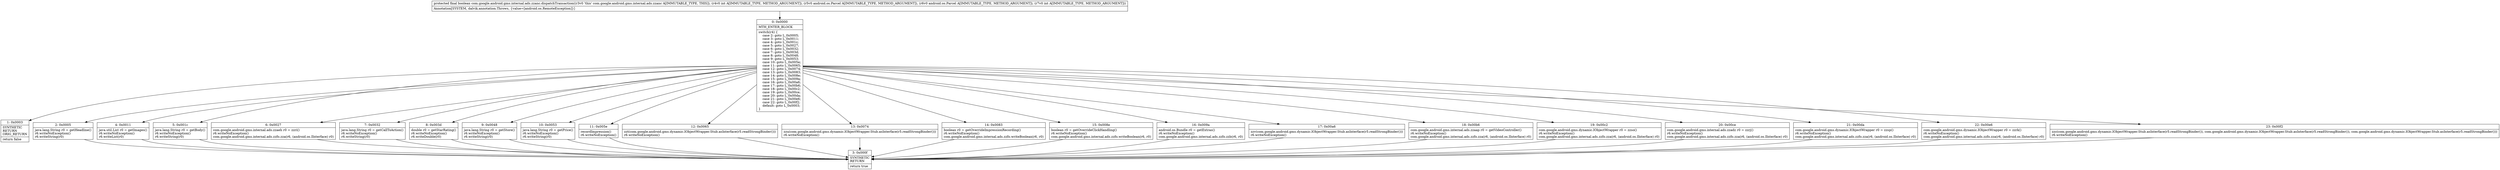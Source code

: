 digraph "CFG forcom.google.android.gms.internal.ads.zzanc.dispatchTransaction(ILandroid\/os\/Parcel;Landroid\/os\/Parcel;I)Z" {
Node_0 [shape=record,label="{0\:\ 0x0000|MTH_ENTER_BLOCK\l|switch(r4) \{\l    case 2: goto L_0x0005;\l    case 3: goto L_0x0011;\l    case 4: goto L_0x001c;\l    case 5: goto L_0x0027;\l    case 6: goto L_0x0032;\l    case 7: goto L_0x003d;\l    case 8: goto L_0x0048;\l    case 9: goto L_0x0053;\l    case 10: goto L_0x005e;\l    case 11: goto L_0x0065;\l    case 12: goto L_0x0074;\l    case 13: goto L_0x0083;\l    case 14: goto L_0x008e;\l    case 15: goto L_0x009a;\l    case 16: goto L_0x00a6;\l    case 17: goto L_0x00b6;\l    case 18: goto L_0x00c2;\l    case 19: goto L_0x00ce;\l    case 20: goto L_0x00da;\l    case 21: goto L_0x00e6;\l    case 22: goto L_0x00f2;\l    default: goto L_0x0003;\l\}\l}"];
Node_1 [shape=record,label="{1\:\ 0x0003|SYNTHETIC\lRETURN\lORIG_RETURN\l|return false\l}"];
Node_2 [shape=record,label="{2\:\ 0x0005|java.lang.String r0 = getHeadline()\lr6.writeNoException()\lr6.writeString(r0)\l}"];
Node_3 [shape=record,label="{3\:\ 0x000f|SYNTHETIC\lRETURN\l|return true\l}"];
Node_4 [shape=record,label="{4\:\ 0x0011|java.util.List r0 = getImages()\lr6.writeNoException()\lr6.writeList(r0)\l}"];
Node_5 [shape=record,label="{5\:\ 0x001c|java.lang.String r0 = getBody()\lr6.writeNoException()\lr6.writeString(r0)\l}"];
Node_6 [shape=record,label="{6\:\ 0x0027|com.google.android.gms.internal.ads.zzaeh r0 = zzri()\lr6.writeNoException()\lcom.google.android.gms.internal.ads.zzfo.zza(r6, (android.os.IInterface) r0)\l}"];
Node_7 [shape=record,label="{7\:\ 0x0032|java.lang.String r0 = getCallToAction()\lr6.writeNoException()\lr6.writeString(r0)\l}"];
Node_8 [shape=record,label="{8\:\ 0x003d|double r0 = getStarRating()\lr6.writeNoException()\lr6.writeDouble(r0)\l}"];
Node_9 [shape=record,label="{9\:\ 0x0048|java.lang.String r0 = getStore()\lr6.writeNoException()\lr6.writeString(r0)\l}"];
Node_10 [shape=record,label="{10\:\ 0x0053|java.lang.String r0 = getPrice()\lr6.writeNoException()\lr6.writeString(r0)\l}"];
Node_11 [shape=record,label="{11\:\ 0x005e|recordImpression()\lr6.writeNoException()\l}"];
Node_12 [shape=record,label="{12\:\ 0x0065|zzt(com.google.android.gms.dynamic.IObjectWrapper.Stub.asInterface(r5.readStrongBinder()))\lr6.writeNoException()\l}"];
Node_13 [shape=record,label="{13\:\ 0x0074|zzu(com.google.android.gms.dynamic.IObjectWrapper.Stub.asInterface(r5.readStrongBinder()))\lr6.writeNoException()\l}"];
Node_14 [shape=record,label="{14\:\ 0x0083|boolean r0 = getOverrideImpressionRecording()\lr6.writeNoException()\lcom.google.android.gms.internal.ads.zzfo.writeBoolean(r6, r0)\l}"];
Node_15 [shape=record,label="{15\:\ 0x008e|boolean r0 = getOverrideClickHandling()\lr6.writeNoException()\lcom.google.android.gms.internal.ads.zzfo.writeBoolean(r6, r0)\l}"];
Node_16 [shape=record,label="{16\:\ 0x009a|android.os.Bundle r0 = getExtras()\lr6.writeNoException()\lcom.google.android.gms.internal.ads.zzfo.zzb(r6, r0)\l}"];
Node_17 [shape=record,label="{17\:\ 0x00a6|zzv(com.google.android.gms.dynamic.IObjectWrapper.Stub.asInterface(r5.readStrongBinder()))\lr6.writeNoException()\l}"];
Node_18 [shape=record,label="{18\:\ 0x00b6|com.google.android.gms.internal.ads.zzaap r0 = getVideoController()\lr6.writeNoException()\lcom.google.android.gms.internal.ads.zzfo.zza(r6, (android.os.IInterface) r0)\l}"];
Node_19 [shape=record,label="{19\:\ 0x00c2|com.google.android.gms.dynamic.IObjectWrapper r0 = zzso()\lr6.writeNoException()\lcom.google.android.gms.internal.ads.zzfo.zza(r6, (android.os.IInterface) r0)\l}"];
Node_20 [shape=record,label="{20\:\ 0x00ce|com.google.android.gms.internal.ads.zzadz r0 = zzrj()\lr6.writeNoException()\lcom.google.android.gms.internal.ads.zzfo.zza(r6, (android.os.IInterface) r0)\l}"];
Node_21 [shape=record,label="{21\:\ 0x00da|com.google.android.gms.dynamic.IObjectWrapper r0 = zzsp()\lr6.writeNoException()\lcom.google.android.gms.internal.ads.zzfo.zza(r6, (android.os.IInterface) r0)\l}"];
Node_22 [shape=record,label="{22\:\ 0x00e6|com.google.android.gms.dynamic.IObjectWrapper r0 = zzrk()\lr6.writeNoException()\lcom.google.android.gms.internal.ads.zzfo.zza(r6, (android.os.IInterface) r0)\l}"];
Node_23 [shape=record,label="{23\:\ 0x00f2|zzc(com.google.android.gms.dynamic.IObjectWrapper.Stub.asInterface(r5.readStrongBinder()), com.google.android.gms.dynamic.IObjectWrapper.Stub.asInterface(r5.readStrongBinder()), com.google.android.gms.dynamic.IObjectWrapper.Stub.asInterface(r5.readStrongBinder()))\lr6.writeNoException()\l}"];
MethodNode[shape=record,label="{protected final boolean com.google.android.gms.internal.ads.zzanc.dispatchTransaction((r3v0 'this' com.google.android.gms.internal.ads.zzanc A[IMMUTABLE_TYPE, THIS]), (r4v0 int A[IMMUTABLE_TYPE, METHOD_ARGUMENT]), (r5v0 android.os.Parcel A[IMMUTABLE_TYPE, METHOD_ARGUMENT]), (r6v0 android.os.Parcel A[IMMUTABLE_TYPE, METHOD_ARGUMENT]), (r7v0 int A[IMMUTABLE_TYPE, METHOD_ARGUMENT]))  | Annotation[SYSTEM, dalvik.annotation.Throws, \{value=[android.os.RemoteException]\}]\l}"];
MethodNode -> Node_0;
Node_0 -> Node_1;
Node_0 -> Node_2;
Node_0 -> Node_4;
Node_0 -> Node_5;
Node_0 -> Node_6;
Node_0 -> Node_7;
Node_0 -> Node_8;
Node_0 -> Node_9;
Node_0 -> Node_10;
Node_0 -> Node_11;
Node_0 -> Node_12;
Node_0 -> Node_13;
Node_0 -> Node_14;
Node_0 -> Node_15;
Node_0 -> Node_16;
Node_0 -> Node_17;
Node_0 -> Node_18;
Node_0 -> Node_19;
Node_0 -> Node_20;
Node_0 -> Node_21;
Node_0 -> Node_22;
Node_0 -> Node_23;
Node_2 -> Node_3;
Node_4 -> Node_3;
Node_5 -> Node_3;
Node_6 -> Node_3;
Node_7 -> Node_3;
Node_8 -> Node_3;
Node_9 -> Node_3;
Node_10 -> Node_3;
Node_11 -> Node_3;
Node_12 -> Node_3;
Node_13 -> Node_3;
Node_14 -> Node_3;
Node_15 -> Node_3;
Node_16 -> Node_3;
Node_17 -> Node_3;
Node_18 -> Node_3;
Node_19 -> Node_3;
Node_20 -> Node_3;
Node_21 -> Node_3;
Node_22 -> Node_3;
Node_23 -> Node_3;
}

